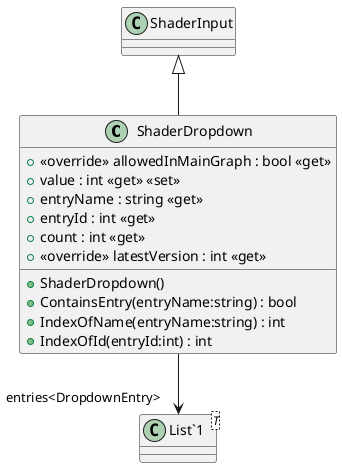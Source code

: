 @startuml
class ShaderDropdown {
    + ShaderDropdown()
    + <<override>> allowedInMainGraph : bool <<get>>
    + value : int <<get>> <<set>>
    + entryName : string <<get>>
    + entryId : int <<get>>
    + ContainsEntry(entryName:string) : bool
    + IndexOfName(entryName:string) : int
    + IndexOfId(entryId:int) : int
    + count : int <<get>>
    + <<override>> latestVersion : int <<get>>
}
class "List`1"<T> {
}
ShaderInput <|-- ShaderDropdown
ShaderDropdown --> "entries<DropdownEntry>" "List`1"
@enduml
